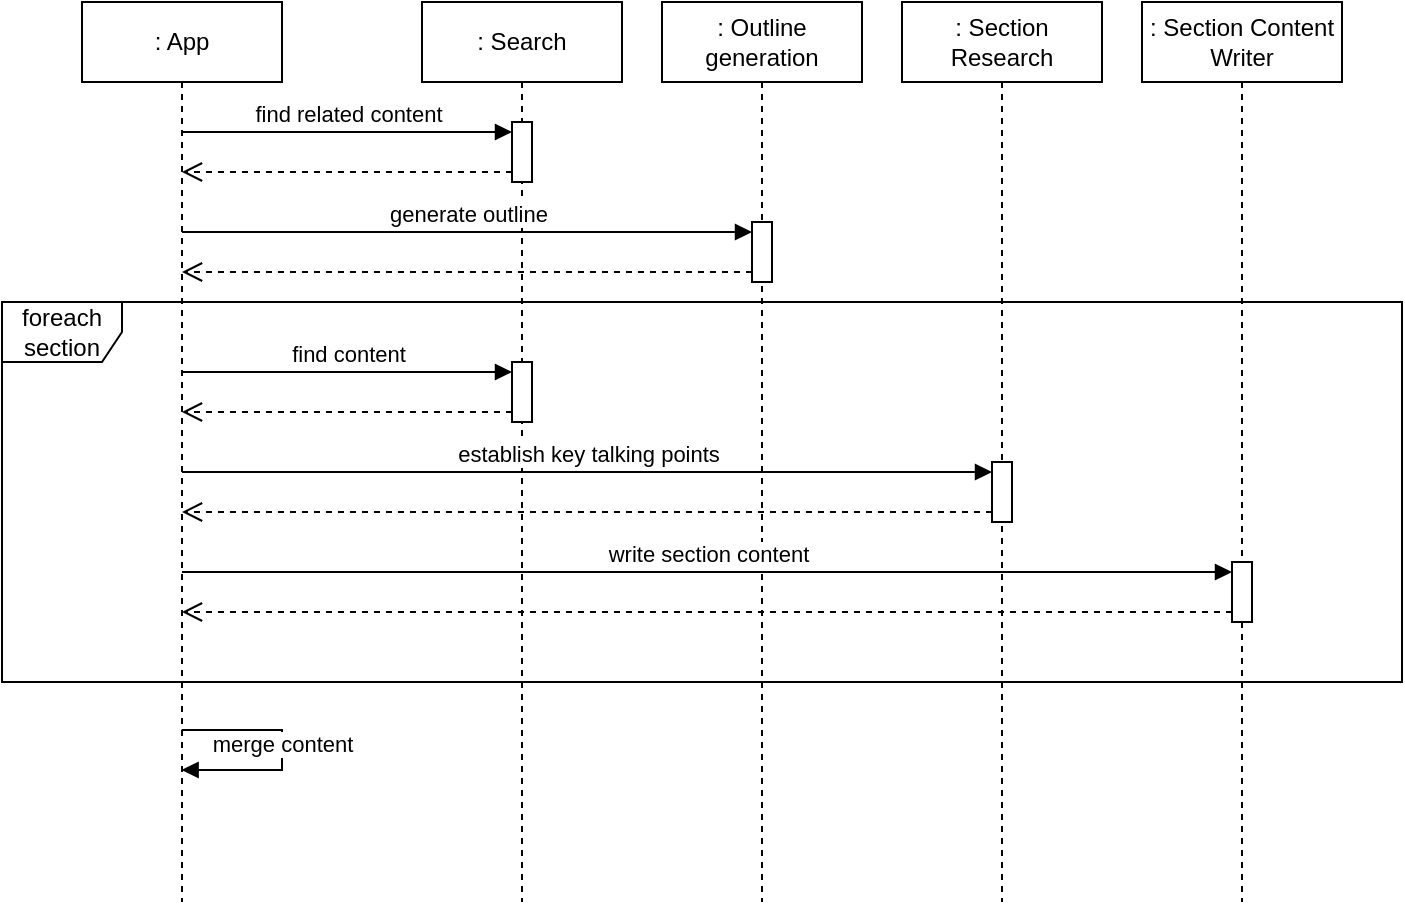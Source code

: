 <mxfile version="26.0.16">
  <diagram name="Page-1" id="Dgegq4GPJ5SBzL4Qflrv">
    <mxGraphModel dx="2037" dy="819" grid="1" gridSize="10" guides="1" tooltips="1" connect="1" arrows="1" fold="1" page="1" pageScale="1" pageWidth="1169" pageHeight="827" math="0" shadow="0">
      <root>
        <mxCell id="0" />
        <mxCell id="1" parent="0" />
        <mxCell id="YCUipV4bi6a7fHZN5A5N-2" value=": App" style="shape=umlLifeline;perimeter=lifelinePerimeter;whiteSpace=wrap;html=1;container=1;dropTarget=0;collapsible=0;recursiveResize=0;outlineConnect=0;portConstraint=eastwest;newEdgeStyle={&quot;curved&quot;:0,&quot;rounded&quot;:0};" vertex="1" parent="1">
          <mxGeometry x="190" y="40" width="100" height="450" as="geometry" />
        </mxCell>
        <mxCell id="YCUipV4bi6a7fHZN5A5N-3" value=": Search" style="shape=umlLifeline;perimeter=lifelinePerimeter;whiteSpace=wrap;html=1;container=1;dropTarget=0;collapsible=0;recursiveResize=0;outlineConnect=0;portConstraint=eastwest;newEdgeStyle={&quot;curved&quot;:0,&quot;rounded&quot;:0};" vertex="1" parent="1">
          <mxGeometry x="360" y="40" width="100" height="450" as="geometry" />
        </mxCell>
        <mxCell id="YCUipV4bi6a7fHZN5A5N-6" value="" style="html=1;points=[[0,0,0,0,5],[0,1,0,0,-5],[1,0,0,0,5],[1,1,0,0,-5]];perimeter=orthogonalPerimeter;outlineConnect=0;targetShapes=umlLifeline;portConstraint=eastwest;newEdgeStyle={&quot;curved&quot;:0,&quot;rounded&quot;:0};" vertex="1" parent="YCUipV4bi6a7fHZN5A5N-3">
          <mxGeometry x="45" y="60" width="10" height="30" as="geometry" />
        </mxCell>
        <mxCell id="YCUipV4bi6a7fHZN5A5N-16" value="" style="html=1;points=[[0,0,0,0,5],[0,1,0,0,-5],[1,0,0,0,5],[1,1,0,0,-5]];perimeter=orthogonalPerimeter;outlineConnect=0;targetShapes=umlLifeline;portConstraint=eastwest;newEdgeStyle={&quot;curved&quot;:0,&quot;rounded&quot;:0};" vertex="1" parent="YCUipV4bi6a7fHZN5A5N-3">
          <mxGeometry x="45" y="180" width="10" height="30" as="geometry" />
        </mxCell>
        <mxCell id="YCUipV4bi6a7fHZN5A5N-7" value="find related content" style="html=1;verticalAlign=bottom;endArrow=block;curved=0;rounded=0;entryX=0;entryY=0;entryDx=0;entryDy=5;entryPerimeter=0;" edge="1" parent="1" source="YCUipV4bi6a7fHZN5A5N-2" target="YCUipV4bi6a7fHZN5A5N-6">
          <mxGeometry width="80" relative="1" as="geometry">
            <mxPoint x="410" y="150" as="sourcePoint" />
            <mxPoint x="490" y="150" as="targetPoint" />
          </mxGeometry>
        </mxCell>
        <mxCell id="YCUipV4bi6a7fHZN5A5N-8" value="" style="html=1;verticalAlign=bottom;endArrow=open;dashed=1;endSize=8;curved=0;rounded=0;exitX=0;exitY=1;exitDx=0;exitDy=-5;exitPerimeter=0;" edge="1" parent="1" source="YCUipV4bi6a7fHZN5A5N-6" target="YCUipV4bi6a7fHZN5A5N-2">
          <mxGeometry relative="1" as="geometry">
            <mxPoint x="480" y="140" as="sourcePoint" />
            <mxPoint x="690" y="410" as="targetPoint" />
          </mxGeometry>
        </mxCell>
        <mxCell id="YCUipV4bi6a7fHZN5A5N-10" value=": Outline generation" style="shape=umlLifeline;perimeter=lifelinePerimeter;whiteSpace=wrap;html=1;container=1;dropTarget=0;collapsible=0;recursiveResize=0;outlineConnect=0;portConstraint=eastwest;newEdgeStyle={&quot;curved&quot;:0,&quot;rounded&quot;:0};" vertex="1" parent="1">
          <mxGeometry x="480" y="40" width="100" height="450" as="geometry" />
        </mxCell>
        <mxCell id="YCUipV4bi6a7fHZN5A5N-11" value="" style="html=1;points=[[0,0,0,0,5],[0,1,0,0,-5],[1,0,0,0,5],[1,1,0,0,-5]];perimeter=orthogonalPerimeter;outlineConnect=0;targetShapes=umlLifeline;portConstraint=eastwest;newEdgeStyle={&quot;curved&quot;:0,&quot;rounded&quot;:0};" vertex="1" parent="YCUipV4bi6a7fHZN5A5N-10">
          <mxGeometry x="45" y="110" width="10" height="30" as="geometry" />
        </mxCell>
        <mxCell id="YCUipV4bi6a7fHZN5A5N-12" value="generate outline" style="html=1;verticalAlign=bottom;endArrow=block;curved=0;rounded=0;entryX=0;entryY=0;entryDx=0;entryDy=5;entryPerimeter=0;" edge="1" parent="1" source="YCUipV4bi6a7fHZN5A5N-2" target="YCUipV4bi6a7fHZN5A5N-11">
          <mxGeometry width="80" relative="1" as="geometry">
            <mxPoint x="620" y="270" as="sourcePoint" />
            <mxPoint x="700" y="270" as="targetPoint" />
          </mxGeometry>
        </mxCell>
        <mxCell id="YCUipV4bi6a7fHZN5A5N-14" value="" style="html=1;verticalAlign=bottom;endArrow=open;dashed=1;endSize=8;curved=0;rounded=0;exitX=0;exitY=1;exitDx=0;exitDy=-5;exitPerimeter=0;" edge="1" parent="1" source="YCUipV4bi6a7fHZN5A5N-11" target="YCUipV4bi6a7fHZN5A5N-2">
          <mxGeometry relative="1" as="geometry">
            <mxPoint x="700" y="210" as="sourcePoint" />
            <mxPoint x="620" y="210" as="targetPoint" />
          </mxGeometry>
        </mxCell>
        <mxCell id="YCUipV4bi6a7fHZN5A5N-17" value="find content" style="html=1;verticalAlign=bottom;endArrow=block;curved=0;rounded=0;entryX=0;entryY=0;entryDx=0;entryDy=5;entryPerimeter=0;" edge="1" parent="1" source="YCUipV4bi6a7fHZN5A5N-2" target="YCUipV4bi6a7fHZN5A5N-16">
          <mxGeometry width="80" relative="1" as="geometry">
            <mxPoint x="620" y="210" as="sourcePoint" />
            <mxPoint x="700" y="210" as="targetPoint" />
          </mxGeometry>
        </mxCell>
        <mxCell id="YCUipV4bi6a7fHZN5A5N-19" value="" style="html=1;verticalAlign=bottom;endArrow=open;dashed=1;endSize=8;curved=0;rounded=0;exitX=0;exitY=1;exitDx=0;exitDy=-5;exitPerimeter=0;" edge="1" parent="1" source="YCUipV4bi6a7fHZN5A5N-16" target="YCUipV4bi6a7fHZN5A5N-2">
          <mxGeometry relative="1" as="geometry">
            <mxPoint x="700" y="210" as="sourcePoint" />
            <mxPoint x="620" y="210" as="targetPoint" />
          </mxGeometry>
        </mxCell>
        <mxCell id="YCUipV4bi6a7fHZN5A5N-21" value=": Section Research" style="shape=umlLifeline;perimeter=lifelinePerimeter;whiteSpace=wrap;html=1;container=1;dropTarget=0;collapsible=0;recursiveResize=0;outlineConnect=0;portConstraint=eastwest;newEdgeStyle={&quot;curved&quot;:0,&quot;rounded&quot;:0};" vertex="1" parent="1">
          <mxGeometry x="600" y="40" width="100" height="450" as="geometry" />
        </mxCell>
        <mxCell id="YCUipV4bi6a7fHZN5A5N-22" value="" style="html=1;points=[[0,0,0,0,5],[0,1,0,0,-5],[1,0,0,0,5],[1,1,0,0,-5]];perimeter=orthogonalPerimeter;outlineConnect=0;targetShapes=umlLifeline;portConstraint=eastwest;newEdgeStyle={&quot;curved&quot;:0,&quot;rounded&quot;:0};" vertex="1" parent="YCUipV4bi6a7fHZN5A5N-21">
          <mxGeometry x="45" y="230" width="10" height="30" as="geometry" />
        </mxCell>
        <mxCell id="YCUipV4bi6a7fHZN5A5N-23" value="establish key talking points" style="html=1;verticalAlign=bottom;endArrow=block;curved=0;rounded=0;entryX=0;entryY=0;entryDx=0;entryDy=5;entryPerimeter=0;" edge="1" parent="1" source="YCUipV4bi6a7fHZN5A5N-2" target="YCUipV4bi6a7fHZN5A5N-22">
          <mxGeometry width="80" relative="1" as="geometry">
            <mxPoint x="620" y="210" as="sourcePoint" />
            <mxPoint x="700" y="210" as="targetPoint" />
          </mxGeometry>
        </mxCell>
        <mxCell id="YCUipV4bi6a7fHZN5A5N-24" value="" style="html=1;verticalAlign=bottom;endArrow=open;dashed=1;endSize=8;curved=0;rounded=0;exitX=0;exitY=1;exitDx=0;exitDy=-5;exitPerimeter=0;" edge="1" parent="1" source="YCUipV4bi6a7fHZN5A5N-22" target="YCUipV4bi6a7fHZN5A5N-2">
          <mxGeometry relative="1" as="geometry">
            <mxPoint x="700" y="210" as="sourcePoint" />
            <mxPoint x="620" y="210" as="targetPoint" />
          </mxGeometry>
        </mxCell>
        <mxCell id="YCUipV4bi6a7fHZN5A5N-25" value=": Section Content Writer" style="shape=umlLifeline;perimeter=lifelinePerimeter;whiteSpace=wrap;html=1;container=1;dropTarget=0;collapsible=0;recursiveResize=0;outlineConnect=0;portConstraint=eastwest;newEdgeStyle={&quot;curved&quot;:0,&quot;rounded&quot;:0};" vertex="1" parent="1">
          <mxGeometry x="720" y="40" width="100" height="450" as="geometry" />
        </mxCell>
        <mxCell id="YCUipV4bi6a7fHZN5A5N-26" value="" style="html=1;points=[[0,0,0,0,5],[0,1,0,0,-5],[1,0,0,0,5],[1,1,0,0,-5]];perimeter=orthogonalPerimeter;outlineConnect=0;targetShapes=umlLifeline;portConstraint=eastwest;newEdgeStyle={&quot;curved&quot;:0,&quot;rounded&quot;:0};" vertex="1" parent="YCUipV4bi6a7fHZN5A5N-25">
          <mxGeometry x="45" y="280" width="10" height="30" as="geometry" />
        </mxCell>
        <mxCell id="YCUipV4bi6a7fHZN5A5N-28" value="write section content" style="html=1;verticalAlign=bottom;endArrow=block;curved=0;rounded=0;entryX=0;entryY=0;entryDx=0;entryDy=5;entryPerimeter=0;" edge="1" parent="1" source="YCUipV4bi6a7fHZN5A5N-2" target="YCUipV4bi6a7fHZN5A5N-26">
          <mxGeometry width="80" relative="1" as="geometry">
            <mxPoint x="620" y="210" as="sourcePoint" />
            <mxPoint x="700" y="210" as="targetPoint" />
          </mxGeometry>
        </mxCell>
        <mxCell id="YCUipV4bi6a7fHZN5A5N-29" value="" style="html=1;verticalAlign=bottom;endArrow=open;dashed=1;endSize=8;curved=0;rounded=0;exitX=0;exitY=1;exitDx=0;exitDy=-5;exitPerimeter=0;" edge="1" parent="1" source="YCUipV4bi6a7fHZN5A5N-26" target="YCUipV4bi6a7fHZN5A5N-2">
          <mxGeometry relative="1" as="geometry">
            <mxPoint x="700" y="210" as="sourcePoint" />
            <mxPoint x="620" y="210" as="targetPoint" />
          </mxGeometry>
        </mxCell>
        <mxCell id="YCUipV4bi6a7fHZN5A5N-31" value="merge content" style="html=1;verticalAlign=bottom;endArrow=block;curved=0;rounded=0;" edge="1" parent="1">
          <mxGeometry x="0.1" width="80" relative="1" as="geometry">
            <mxPoint x="239.81" y="404" as="sourcePoint" />
            <mxPoint x="239.81" y="424" as="targetPoint" />
            <Array as="points">
              <mxPoint x="290" y="404" />
              <mxPoint x="290" y="424" />
            </Array>
            <mxPoint as="offset" />
          </mxGeometry>
        </mxCell>
        <mxCell id="YCUipV4bi6a7fHZN5A5N-32" value="foreach section" style="shape=umlFrame;whiteSpace=wrap;html=1;pointerEvents=0;" vertex="1" parent="1">
          <mxGeometry x="150" y="190" width="700" height="190" as="geometry" />
        </mxCell>
      </root>
    </mxGraphModel>
  </diagram>
</mxfile>
